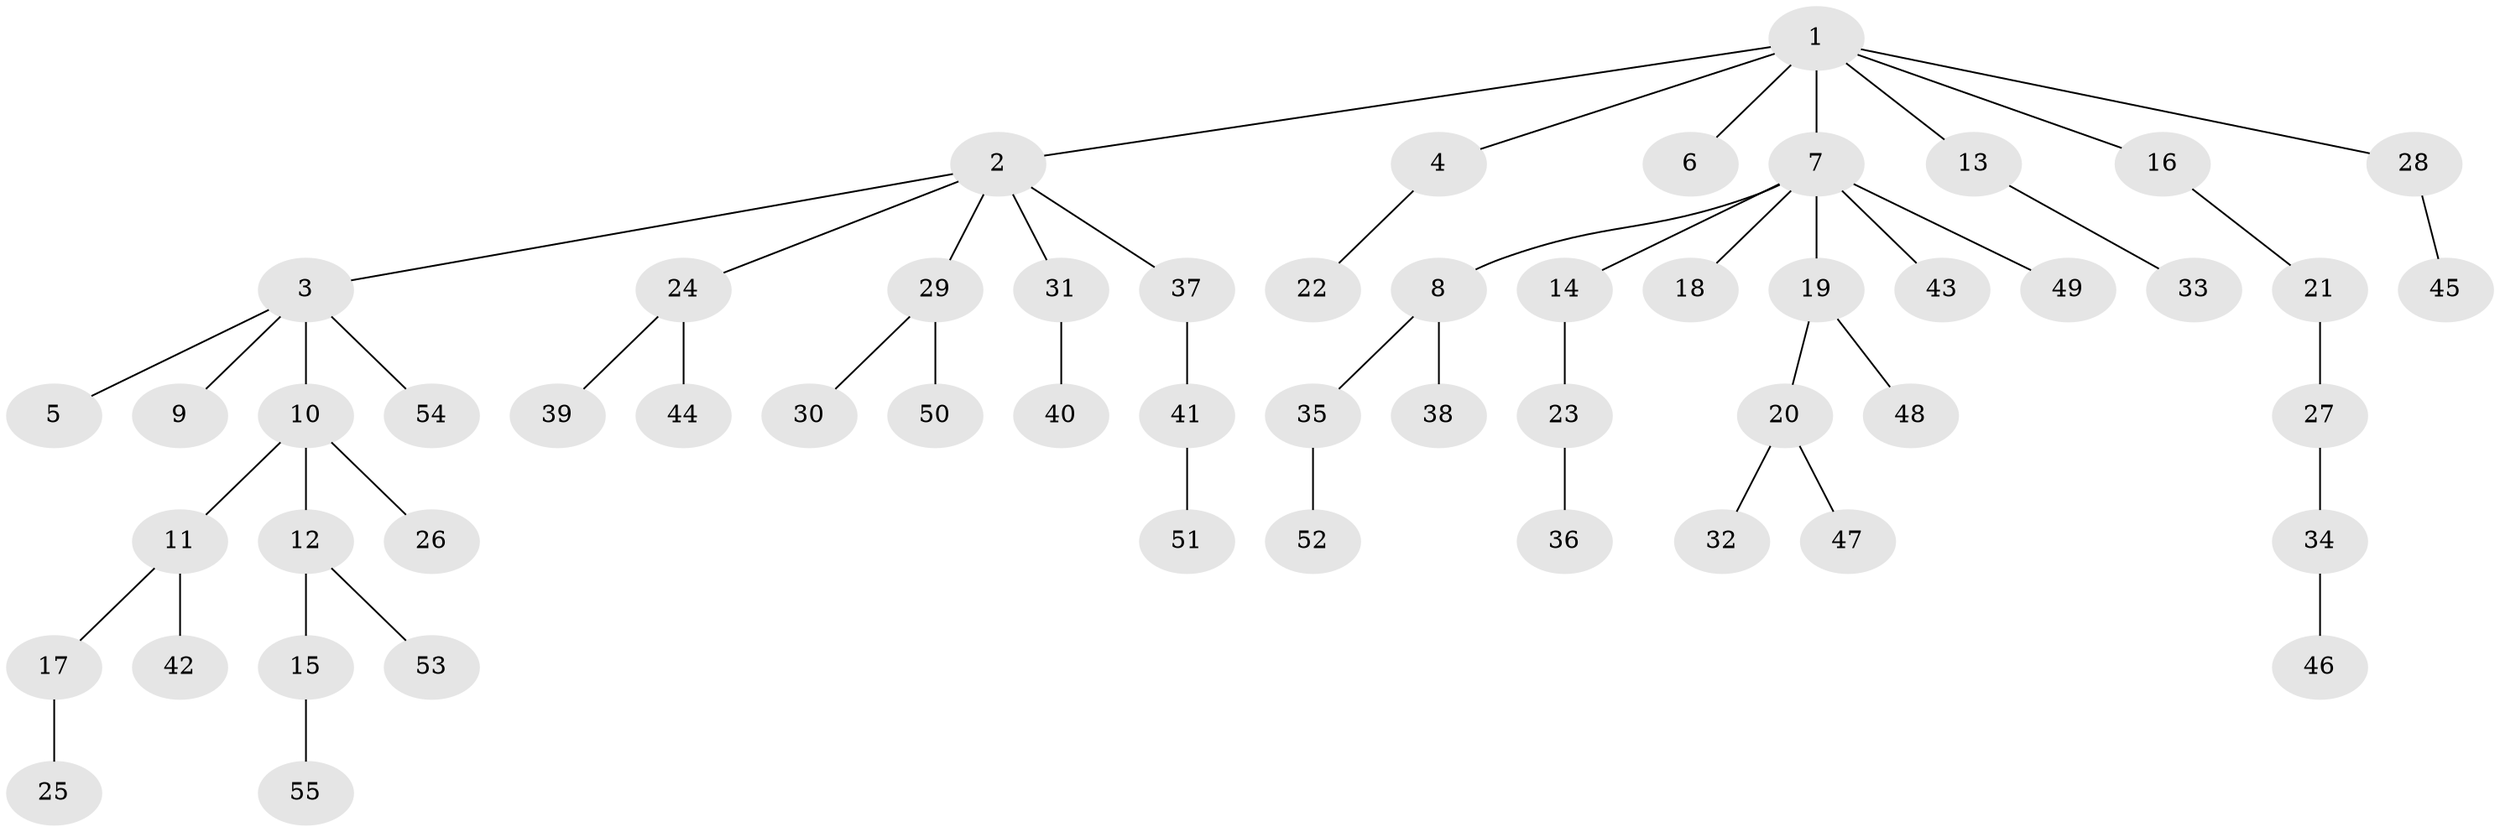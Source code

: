 // coarse degree distribution, {6: 0.07142857142857142, 2: 0.2857142857142857, 1: 0.5357142857142857, 3: 0.07142857142857142, 5: 0.03571428571428571}
// Generated by graph-tools (version 1.1) at 2025/37/03/04/25 23:37:22]
// undirected, 55 vertices, 54 edges
graph export_dot {
  node [color=gray90,style=filled];
  1;
  2;
  3;
  4;
  5;
  6;
  7;
  8;
  9;
  10;
  11;
  12;
  13;
  14;
  15;
  16;
  17;
  18;
  19;
  20;
  21;
  22;
  23;
  24;
  25;
  26;
  27;
  28;
  29;
  30;
  31;
  32;
  33;
  34;
  35;
  36;
  37;
  38;
  39;
  40;
  41;
  42;
  43;
  44;
  45;
  46;
  47;
  48;
  49;
  50;
  51;
  52;
  53;
  54;
  55;
  1 -- 2;
  1 -- 4;
  1 -- 6;
  1 -- 7;
  1 -- 13;
  1 -- 16;
  1 -- 28;
  2 -- 3;
  2 -- 24;
  2 -- 29;
  2 -- 31;
  2 -- 37;
  3 -- 5;
  3 -- 9;
  3 -- 10;
  3 -- 54;
  4 -- 22;
  7 -- 8;
  7 -- 14;
  7 -- 18;
  7 -- 19;
  7 -- 43;
  7 -- 49;
  8 -- 35;
  8 -- 38;
  10 -- 11;
  10 -- 12;
  10 -- 26;
  11 -- 17;
  11 -- 42;
  12 -- 15;
  12 -- 53;
  13 -- 33;
  14 -- 23;
  15 -- 55;
  16 -- 21;
  17 -- 25;
  19 -- 20;
  19 -- 48;
  20 -- 32;
  20 -- 47;
  21 -- 27;
  23 -- 36;
  24 -- 39;
  24 -- 44;
  27 -- 34;
  28 -- 45;
  29 -- 30;
  29 -- 50;
  31 -- 40;
  34 -- 46;
  35 -- 52;
  37 -- 41;
  41 -- 51;
}
